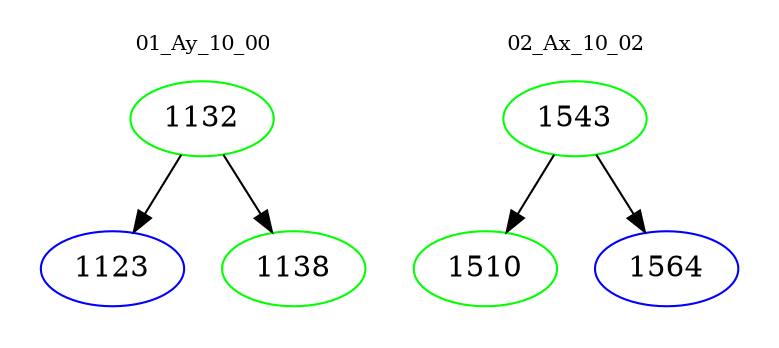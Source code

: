 digraph{
subgraph cluster_0 {
color = white
label = "01_Ay_10_00";
fontsize=10;
T0_1132 [label="1132", color="green"]
T0_1132 -> T0_1123 [color="black"]
T0_1123 [label="1123", color="blue"]
T0_1132 -> T0_1138 [color="black"]
T0_1138 [label="1138", color="green"]
}
subgraph cluster_1 {
color = white
label = "02_Ax_10_02";
fontsize=10;
T1_1543 [label="1543", color="green"]
T1_1543 -> T1_1510 [color="black"]
T1_1510 [label="1510", color="green"]
T1_1543 -> T1_1564 [color="black"]
T1_1564 [label="1564", color="blue"]
}
}
